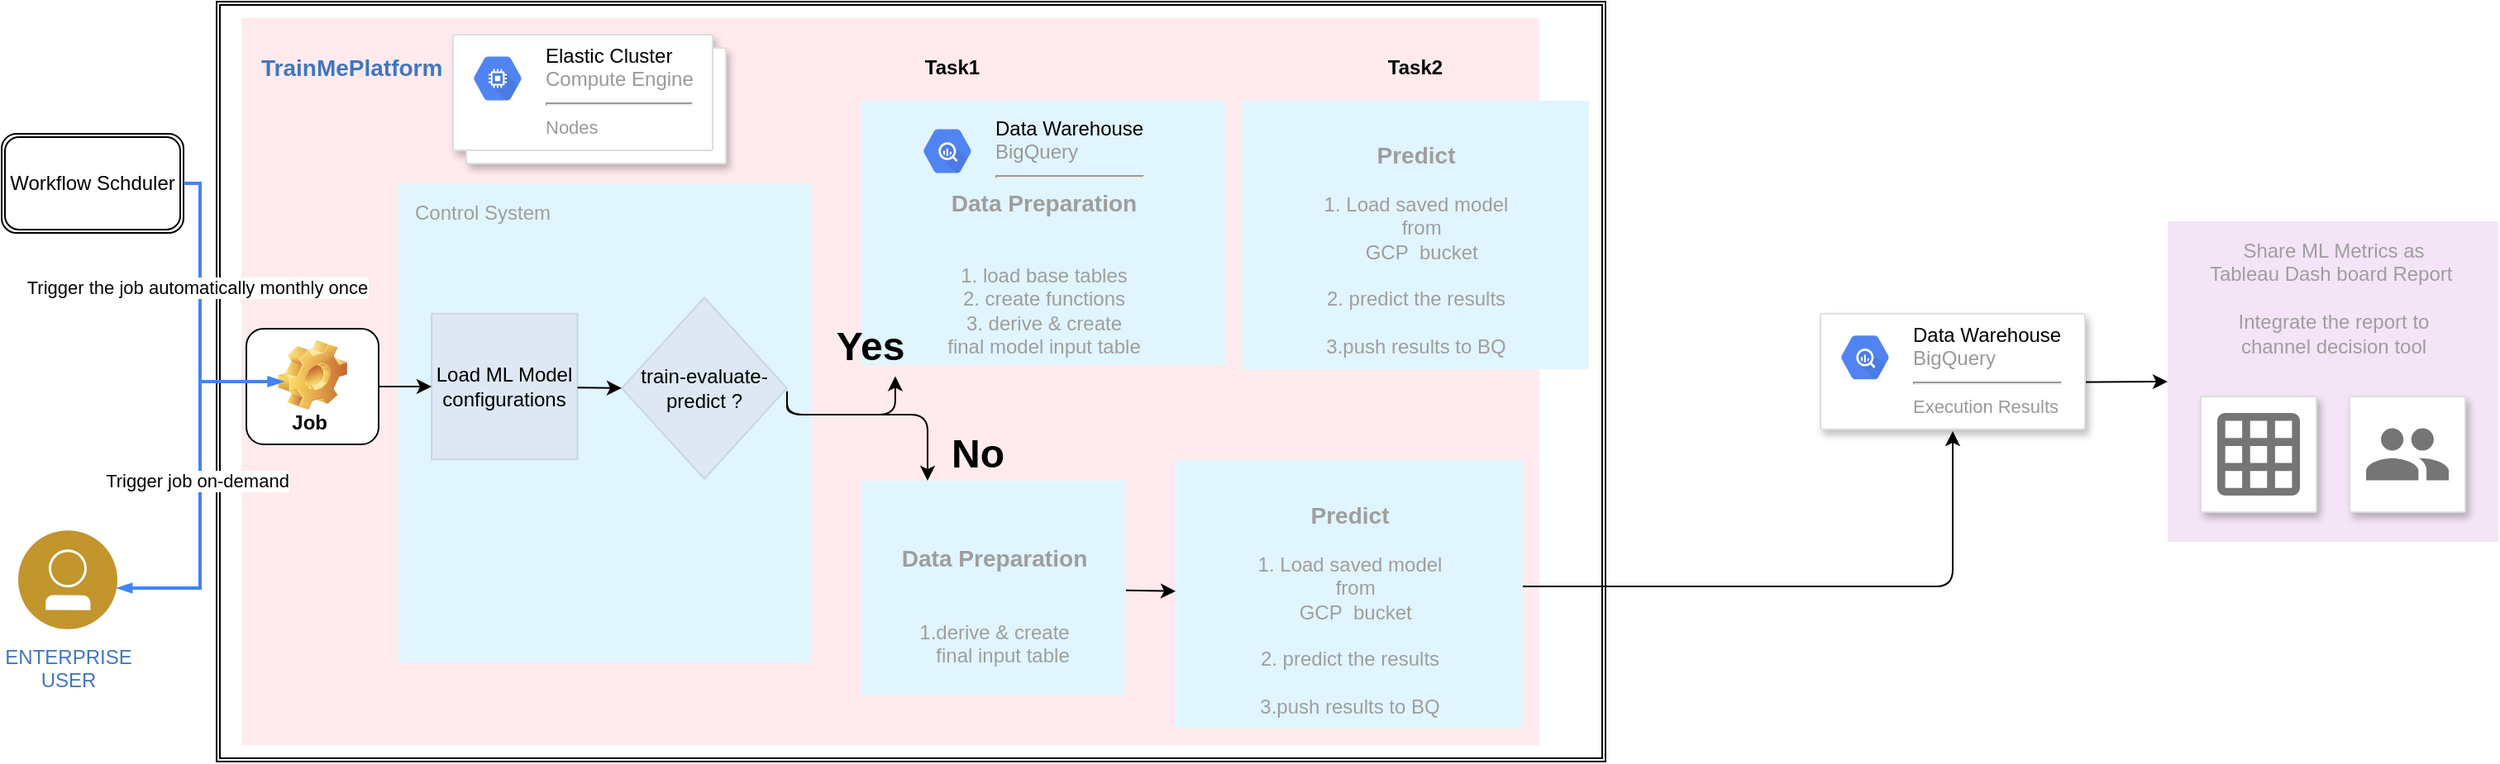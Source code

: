 <mxfile version="14.4.3" type="github">
  <diagram id="ROtzwxqIbSB5s_9sgbQk" name="Page-1">
    <mxGraphModel dx="894" dy="616" grid="1" gridSize="10" guides="1" tooltips="1" connect="1" arrows="1" fold="1" page="1" pageScale="1" pageWidth="850" pageHeight="1100" math="0" shadow="0">
      <root>
        <mxCell id="0" />
        <mxCell id="1" parent="0" />
        <mxCell id="hhmU4C3-GDhb0q8U8oKx-1" value="" style="shape=ext;double=1;rounded=0;whiteSpace=wrap;html=1;align=left;" vertex="1" parent="1">
          <mxGeometry x="130" y="50" width="840" height="460" as="geometry" />
        </mxCell>
        <mxCell id="hhmU4C3-GDhb0q8U8oKx-14" value="ENTERPRISE&lt;div&gt;USER&lt;/div&gt;" style="aspect=fixed;perimeter=ellipsePerimeter;html=1;align=center;shadow=0;dashed=0;image;image=img/lib/ibm/users/user.svg;strokeColor=#FF0000;fillColor=#FFFF66;gradientColor=none;fontColor=#4277BB;labelBackgroundColor=#ffffff;spacingTop=3;" vertex="1" parent="1">
          <mxGeometry x="10" y="370" width="60" height="60" as="geometry" />
        </mxCell>
        <mxCell id="hhmU4C3-GDhb0q8U8oKx-11" value="Workflow Schduler" style="shape=ext;double=1;rounded=1;whiteSpace=wrap;html=1;" vertex="1" parent="1">
          <mxGeometry y="130" width="110" height="60" as="geometry" />
        </mxCell>
        <mxCell id="hhmU4C3-GDhb0q8U8oKx-43" style="edgeStyle=orthogonalEdgeStyle;rounded=0;orthogonalLoop=1;jettySize=auto;html=1;" edge="1" parent="1" target="hhmU4C3-GDhb0q8U8oKx-42">
          <mxGeometry relative="1" as="geometry">
            <mxPoint x="1145" y="280" as="sourcePoint" />
          </mxGeometry>
        </mxCell>
        <mxCell id="hhmU4C3-GDhb0q8U8oKx-40" value="" style="strokeColor=#dddddd;fillColor=#ffffff;shadow=1;strokeWidth=1;rounded=1;absoluteArcSize=1;arcSize=2;fontSize=12;fontColor=#9E9E9E;align=center;html=1;" vertex="1" parent="1">
          <mxGeometry x="1100" y="238.88" width="160" height="70" as="geometry" />
        </mxCell>
        <mxCell id="hhmU4C3-GDhb0q8U8oKx-41" value="&lt;font color=&quot;#000000&quot;&gt;Data Warehouse&lt;/font&gt;&lt;br&gt;BigQuery&lt;hr&gt;&lt;font style=&quot;font-size: 11px&quot;&gt;Execution Results&lt;/font&gt;" style="dashed=0;connectable=0;html=1;fillColor=#5184F3;strokeColor=none;shape=mxgraph.gcp2.hexIcon;prIcon=bigquery;part=1;labelPosition=right;verticalLabelPosition=middle;align=left;verticalAlign=top;spacingLeft=5;fontColor=#999999;fontSize=12;spacingTop=-8;" vertex="1" parent="hhmU4C3-GDhb0q8U8oKx-40">
          <mxGeometry width="44" height="39" relative="1" as="geometry">
            <mxPoint x="5" y="7" as="offset" />
          </mxGeometry>
        </mxCell>
        <mxCell id="hhmU4C3-GDhb0q8U8oKx-42" value="Share ML Metrics as&lt;br&gt;Tableau Dash board Report&amp;nbsp;&lt;font style=&quot;font-size: 10px&quot;&gt;&lt;br&gt;&lt;/font&gt;&lt;br&gt;Integrate the report to&lt;br&gt;&amp;nbsp;channel decision tool&amp;nbsp;" style="rounded=1;absoluteArcSize=1;arcSize=2;html=1;strokeColor=none;gradientColor=none;shadow=0;dashed=0;fontSize=12;fontColor=#9E9E9E;align=center;verticalAlign=top;spacing=10;spacingTop=-4;fillColor=#F3E5F5;" vertex="1" parent="1">
          <mxGeometry x="1310" y="183" width="200" height="194" as="geometry" />
        </mxCell>
        <mxCell id="hhmU4C3-GDhb0q8U8oKx-44" value="" style="rounded=1;absoluteArcSize=1;arcSize=2;html=1;strokeColor=none;gradientColor=none;shadow=0;dashed=0;fontSize=12;fontColor=#9E9E9E;align=left;verticalAlign=top;spacing=10;spacingTop=-4;fillColor=#FFEBEE;" vertex="1" parent="1">
          <mxGeometry x="145" y="60" width="785" height="440" as="geometry" />
        </mxCell>
        <mxCell id="hhmU4C3-GDhb0q8U8oKx-45" value="" style="shape=mxgraph.gcp2.doubleRect;strokeColor=#dddddd;fillColor=#ffffff;shadow=1;strokeWidth=1;fontSize=11;fontColor=#9E9E9E;align=center;html=1;" vertex="1" parent="1">
          <mxGeometry x="273" y="70" width="165" height="78" as="geometry" />
        </mxCell>
        <mxCell id="hhmU4C3-GDhb0q8U8oKx-46" value="&lt;font color=&quot;#000000&quot;&gt;Elastic Cluster&lt;/font&gt;&lt;br&gt;Compute Engine&lt;hr&gt;&lt;font style=&quot;font-size: 11px&quot;&gt;Nodes&lt;/font&gt;" style="dashed=0;connectable=0;html=1;fillColor=#5184F3;strokeColor=none;shape=mxgraph.gcp2.hexIcon;prIcon=compute_engine;part=1;labelPosition=right;verticalLabelPosition=middle;align=left;verticalAlign=top;spacingLeft=5;fontColor=#999999;fontSize=12;spacingTop=-8;" vertex="1" parent="hhmU4C3-GDhb0q8U8oKx-45">
          <mxGeometry width="44" height="39" relative="1" as="geometry">
            <mxPoint x="5" y="7" as="offset" />
          </mxGeometry>
        </mxCell>
        <mxCell id="hhmU4C3-GDhb0q8U8oKx-23" value="TrainMePlatform" style="text;html=1;align=left;verticalAlign=middle;fontColor=#4277BB;shadow=0;dashed=0;strokeColor=none;fillColor=none;labelBackgroundColor=none;fontStyle=1;fontSize=14;spacingLeft=5;" vertex="1" parent="1">
          <mxGeometry x="150" y="80" width="123" height="20" as="geometry" />
        </mxCell>
        <mxCell id="hhmU4C3-GDhb0q8U8oKx-33" value="&lt;br&gt;&lt;br&gt;&lt;h3&gt;Data Preparation&lt;/h3&gt;&lt;br&gt;1. load base tables&lt;br&gt;2. create functions&lt;br&gt;3. derive &amp;amp; create &lt;br&gt;final model input table" style="rounded=1;absoluteArcSize=1;arcSize=2;html=1;strokeColor=none;gradientColor=none;shadow=0;dashed=0;fontSize=12;fontColor=#9E9E9E;align=center;verticalAlign=top;spacing=10;spacingTop=-4;fillColor=#E1F5FE;" vertex="1" parent="1">
          <mxGeometry x="520" y="110" width="220" height="160" as="geometry" />
        </mxCell>
        <mxCell id="hhmU4C3-GDhb0q8U8oKx-4" value="Job&amp;nbsp;" style="label;whiteSpace=wrap;html=1;align=center;verticalAlign=bottom;spacingLeft=0;spacingBottom=4;imageAlign=center;imageVerticalAlign=top;image=img/clipart/Gear_128x128.png" vertex="1" parent="1">
          <mxGeometry x="148" y="248" width="80" height="70" as="geometry" />
        </mxCell>
        <mxCell id="hhmU4C3-GDhb0q8U8oKx-35" style="edgeStyle=orthogonalEdgeStyle;rounded=0;html=1;labelBackgroundColor=none;startFill=1;startSize=4;endArrow=blockThin;endFill=1;endSize=4;jettySize=auto;orthogonalLoop=1;strokeColor=#4284F3;strokeWidth=2;fontSize=12;fontColor=#000000;align=left;dashed=0;startArrow=blockThin;" edge="1" parent="1">
          <mxGeometry relative="1" as="geometry">
            <Array as="points">
              <mxPoint x="120" y="280" />
              <mxPoint x="120" y="405" />
            </Array>
            <mxPoint x="170" y="280" as="sourcePoint" />
            <mxPoint x="70" y="405" as="targetPoint" />
          </mxGeometry>
        </mxCell>
        <mxCell id="hhmU4C3-GDhb0q8U8oKx-38" value="Trigger job on-demand" style="edgeLabel;html=1;align=center;verticalAlign=middle;resizable=0;points=[];" vertex="1" connectable="0" parent="hhmU4C3-GDhb0q8U8oKx-35">
          <mxGeometry x="-0.022" y="-2" relative="1" as="geometry">
            <mxPoint as="offset" />
          </mxGeometry>
        </mxCell>
        <mxCell id="hhmU4C3-GDhb0q8U8oKx-47" value="Control System" style="rounded=1;absoluteArcSize=1;arcSize=2;html=1;strokeColor=none;gradientColor=none;shadow=0;dashed=0;fontSize=12;fontColor=#9E9E9E;align=left;verticalAlign=top;spacing=10;spacingTop=-4;fillColor=#E1F5FE;" vertex="1" parent="1">
          <mxGeometry x="240" y="160" width="250" height="290" as="geometry" />
        </mxCell>
        <mxCell id="hhmU4C3-GDhb0q8U8oKx-37" style="edgeStyle=orthogonalEdgeStyle;rounded=0;html=1;labelBackgroundColor=none;startFill=1;startSize=4;endArrow=blockThin;endFill=1;endSize=4;jettySize=auto;orthogonalLoop=1;strokeColor=#4284F3;strokeWidth=2;fontSize=12;fontColor=#000000;align=center;dashed=0;" edge="1" parent="1">
          <mxGeometry relative="1" as="geometry">
            <Array as="points">
              <mxPoint x="120" y="160" />
              <mxPoint x="120" y="280" />
            </Array>
            <mxPoint x="110" y="160" as="sourcePoint" />
            <mxPoint x="170" y="280" as="targetPoint" />
          </mxGeometry>
        </mxCell>
        <mxCell id="hhmU4C3-GDhb0q8U8oKx-39" value="Trigger the job automatically monthly once" style="edgeLabel;html=1;align=center;verticalAlign=middle;resizable=0;points=[];" vertex="1" connectable="0" parent="hhmU4C3-GDhb0q8U8oKx-37">
          <mxGeometry x="-0.189" y="-2" relative="1" as="geometry">
            <mxPoint as="offset" />
          </mxGeometry>
        </mxCell>
        <mxCell id="hhmU4C3-GDhb0q8U8oKx-57" style="edgeStyle=orthogonalEdgeStyle;rounded=0;html=1;labelBackgroundColor=none;startFill=1;startSize=4;endArrow=blockThin;endFill=1;endSize=4;jettySize=auto;orthogonalLoop=1;strokeColor=#9E9E9E;strokeWidth=2;fontSize=12;fontColor=#000000;align=left;dashed=0;startArrow=blockThin;" edge="1" parent="1" source="hhmU4C3-GDhb0q8U8oKx-47" target="hhmU4C3-GDhb0q8U8oKx-47">
          <mxGeometry relative="1" as="geometry">
            <mxPoint x="898" y="570" as="sourcePoint" />
            <mxPoint x="410" y="590" as="targetPoint" />
            <Array as="points">
              <mxPoint x="295" y="370" />
              <mxPoint x="295" y="370" />
            </Array>
          </mxGeometry>
        </mxCell>
        <mxCell id="hhmU4C3-GDhb0q8U8oKx-64" style="edgeStyle=none;rounded=0;orthogonalLoop=1;jettySize=auto;html=1;entryX=0;entryY=0.5;entryDx=0;entryDy=0;" edge="1" parent="1" source="hhmU4C3-GDhb0q8U8oKx-60" target="hhmU4C3-GDhb0q8U8oKx-63">
          <mxGeometry relative="1" as="geometry" />
        </mxCell>
        <mxCell id="hhmU4C3-GDhb0q8U8oKx-60" value="Load ML Model configurations" style="whiteSpace=wrap;html=1;aspect=fixed;fillColor=#B5739D;opacity=10;" vertex="1" parent="1">
          <mxGeometry x="260" y="238.88" width="88.25" height="88.25" as="geometry" />
        </mxCell>
        <mxCell id="hhmU4C3-GDhb0q8U8oKx-63" value="train-evaluate-predict ?" style="rhombus;whiteSpace=wrap;html=1;opacity=10;fillColor=#B5739D;" vertex="1" parent="1">
          <mxGeometry x="375" y="229" width="100" height="110" as="geometry" />
        </mxCell>
        <mxCell id="hhmU4C3-GDhb0q8U8oKx-65" style="edgeStyle=none;rounded=0;orthogonalLoop=1;jettySize=auto;html=1;entryX=0;entryY=0.5;entryDx=0;entryDy=0;" edge="1" parent="1" source="hhmU4C3-GDhb0q8U8oKx-4" target="hhmU4C3-GDhb0q8U8oKx-60">
          <mxGeometry relative="1" as="geometry" />
        </mxCell>
        <mxCell id="hhmU4C3-GDhb0q8U8oKx-76" style="edgeStyle=none;rounded=0;orthogonalLoop=1;jettySize=auto;html=1;" edge="1" parent="1" source="hhmU4C3-GDhb0q8U8oKx-66" target="hhmU4C3-GDhb0q8U8oKx-67">
          <mxGeometry relative="1" as="geometry" />
        </mxCell>
        <mxCell id="hhmU4C3-GDhb0q8U8oKx-66" value="&lt;br&gt;&lt;h3&gt;&lt;b&gt;Data Preparation&lt;/b&gt;&lt;/h3&gt;&lt;br&gt;1.derive &amp;amp; create &lt;br&gt;&amp;nbsp; &amp;nbsp;final input table" style="rounded=1;absoluteArcSize=1;arcSize=2;html=1;strokeColor=none;gradientColor=none;shadow=0;dashed=0;fontSize=12;fontColor=#9E9E9E;align=center;verticalAlign=top;spacing=10;spacingTop=-4;fillColor=#E1F5FE;" vertex="1" parent="1">
          <mxGeometry x="520" y="340" width="160" height="130" as="geometry" />
        </mxCell>
        <mxCell id="hhmU4C3-GDhb0q8U8oKx-67" value="&lt;h3&gt;Predict&lt;/h3&gt;1. Load saved model &lt;br&gt;&amp;nbsp; from&lt;br&gt;&amp;nbsp; GCP&amp;nbsp; bucket&lt;br&gt;&lt;br&gt;2. predict the results&lt;br&gt;&lt;br&gt;3.push results to BQ" style="rounded=1;absoluteArcSize=1;arcSize=2;html=1;strokeColor=none;gradientColor=none;shadow=0;dashed=0;fontSize=12;fontColor=#9E9E9E;align=center;verticalAlign=top;spacing=10;spacingTop=-4;fillColor=#E1F5FE;" vertex="1" parent="1">
          <mxGeometry x="710" y="327.5" width="210" height="162.5" as="geometry" />
        </mxCell>
        <mxCell id="hhmU4C3-GDhb0q8U8oKx-69" value="&lt;b&gt;Task1&lt;/b&gt;" style="text;html=1;strokeColor=none;fillColor=none;align=center;verticalAlign=middle;whiteSpace=wrap;rounded=0;opacity=10;" vertex="1" parent="1">
          <mxGeometry x="550" y="80" width="50" height="20" as="geometry" />
        </mxCell>
        <mxCell id="hhmU4C3-GDhb0q8U8oKx-72" value="" style="edgeStyle=elbowEdgeStyle;elbow=vertical;endArrow=classic;html=1;entryX=0.093;entryY=1.042;entryDx=0;entryDy=0;entryPerimeter=0;" edge="1" parent="1" target="hhmU4C3-GDhb0q8U8oKx-33">
          <mxGeometry width="50" height="50" relative="1" as="geometry">
            <mxPoint x="475" y="285.88" as="sourcePoint" />
            <mxPoint x="525" y="235.88" as="targetPoint" />
            <Array as="points">
              <mxPoint x="520" y="300" />
              <mxPoint x="550" y="310" />
              <mxPoint x="540" y="270" />
            </Array>
          </mxGeometry>
        </mxCell>
        <mxCell id="hhmU4C3-GDhb0q8U8oKx-74" value="Yes" style="text;strokeColor=none;fillColor=none;html=1;fontSize=24;fontStyle=1;verticalAlign=middle;align=center;" vertex="1" parent="1">
          <mxGeometry x="475" y="238.88" width="100" height="40" as="geometry" />
        </mxCell>
        <mxCell id="hhmU4C3-GDhb0q8U8oKx-77" value="" style="edgeStyle=elbowEdgeStyle;elbow=vertical;endArrow=classic;html=1;entryX=0.25;entryY=0;entryDx=0;entryDy=0;" edge="1" parent="1" target="hhmU4C3-GDhb0q8U8oKx-66">
          <mxGeometry width="50" height="50" relative="1" as="geometry">
            <mxPoint x="475" y="290" as="sourcePoint" />
            <mxPoint x="555" y="331.88" as="targetPoint" />
            <Array as="points">
              <mxPoint x="515" y="300" />
            </Array>
          </mxGeometry>
        </mxCell>
        <mxCell id="hhmU4C3-GDhb0q8U8oKx-78" value="No" style="text;strokeColor=none;fillColor=none;html=1;fontSize=24;fontStyle=1;verticalAlign=middle;align=center;opacity=10;" vertex="1" parent="1">
          <mxGeometry x="540" y="304" width="100" height="40" as="geometry" />
        </mxCell>
        <mxCell id="hhmU4C3-GDhb0q8U8oKx-80" value="" style="edgeStyle=elbowEdgeStyle;elbow=vertical;endArrow=classic;html=1;" edge="1" parent="1">
          <mxGeometry width="50" height="50" relative="1" as="geometry">
            <mxPoint x="920" y="404" as="sourcePoint" />
            <mxPoint x="1180" y="310" as="targetPoint" />
            <Array as="points">
              <mxPoint x="1080" y="404" />
              <mxPoint x="1180" y="335" />
              <mxPoint x="1030" y="415" />
              <mxPoint x="1130" y="355" />
              <mxPoint x="1160" y="375" />
              <mxPoint x="960" y="400" />
              <mxPoint x="920" y="379" />
              <mxPoint x="970" y="405" />
            </Array>
          </mxGeometry>
        </mxCell>
        <mxCell id="hhmU4C3-GDhb0q8U8oKx-81" value="&lt;font color=&quot;#000000&quot;&gt;Data Warehouse&lt;/font&gt;&lt;br&gt;BigQuery&lt;hr&gt;" style="dashed=0;connectable=0;html=1;fillColor=#5184F3;strokeColor=none;shape=mxgraph.gcp2.hexIcon;prIcon=bigquery;part=1;labelPosition=right;verticalLabelPosition=middle;align=left;verticalAlign=top;spacingLeft=5;fontColor=#999999;fontSize=12;spacingTop=-8;" vertex="1" parent="1">
          <mxGeometry x="550" y="121" width="44" height="39" as="geometry" />
        </mxCell>
        <mxCell id="hhmU4C3-GDhb0q8U8oKx-82" value="&lt;b&gt;Task2&lt;/b&gt;" style="text;html=1;strokeColor=none;fillColor=none;align=center;verticalAlign=middle;whiteSpace=wrap;rounded=0;opacity=10;" vertex="1" parent="1">
          <mxGeometry x="830" y="80" width="50" height="20" as="geometry" />
        </mxCell>
        <mxCell id="hhmU4C3-GDhb0q8U8oKx-83" value="" style="strokeColor=#dddddd;fillColor=#ffffff;shadow=1;strokeWidth=1;rounded=1;absoluteArcSize=1;arcSize=2;labelPosition=center;verticalLabelPosition=middle;align=center;verticalAlign=bottom;spacingLeft=0;fontColor=#999999;fontSize=12;whiteSpace=wrap;spacingBottom=2;html=1;" vertex="1" parent="1">
          <mxGeometry x="1330" y="289" width="70" height="70" as="geometry" />
        </mxCell>
        <mxCell id="hhmU4C3-GDhb0q8U8oKx-84" value="" style="dashed=0;connectable=0;html=1;fillColor=#757575;strokeColor=none;shape=mxgraph.gcp2.report;part=1;" vertex="1" parent="hhmU4C3-GDhb0q8U8oKx-83">
          <mxGeometry x="0.5" width="50" height="50" relative="1" as="geometry">
            <mxPoint x="-25" y="10" as="offset" />
          </mxGeometry>
        </mxCell>
        <mxCell id="hhmU4C3-GDhb0q8U8oKx-85" value="" style="strokeColor=#dddddd;fillColor=#ffffff;shadow=1;strokeWidth=1;rounded=1;absoluteArcSize=1;arcSize=2;labelPosition=center;verticalLabelPosition=middle;align=center;verticalAlign=bottom;spacingLeft=0;fontColor=#999999;fontSize=12;whiteSpace=wrap;spacingBottom=2;html=1;" vertex="1" parent="1">
          <mxGeometry x="1420" y="289" width="70" height="70" as="geometry" />
        </mxCell>
        <mxCell id="hhmU4C3-GDhb0q8U8oKx-86" value="" style="dashed=0;connectable=0;html=1;fillColor=#757575;strokeColor=none;shape=mxgraph.gcp2.users;part=1;" vertex="1" parent="hhmU4C3-GDhb0q8U8oKx-85">
          <mxGeometry x="0.5" width="50" height="31.5" relative="1" as="geometry">
            <mxPoint x="-25" y="19.25" as="offset" />
          </mxGeometry>
        </mxCell>
        <mxCell id="hhmU4C3-GDhb0q8U8oKx-87" value="&lt;h3&gt;Predict&lt;/h3&gt;1. Load saved model &lt;br&gt;&amp;nbsp; from&lt;br&gt;&amp;nbsp; GCP&amp;nbsp; bucket&lt;br&gt;&lt;br&gt;2. predict the results&lt;br&gt;&lt;br&gt;3.push results to BQ" style="rounded=1;absoluteArcSize=1;arcSize=2;html=1;strokeColor=none;gradientColor=none;shadow=0;dashed=0;fontSize=12;fontColor=#9E9E9E;align=center;verticalAlign=top;spacing=10;spacingTop=-4;fillColor=#E1F5FE;" vertex="1" parent="1">
          <mxGeometry x="750" y="110" width="210" height="162.5" as="geometry" />
        </mxCell>
      </root>
    </mxGraphModel>
  </diagram>
</mxfile>
